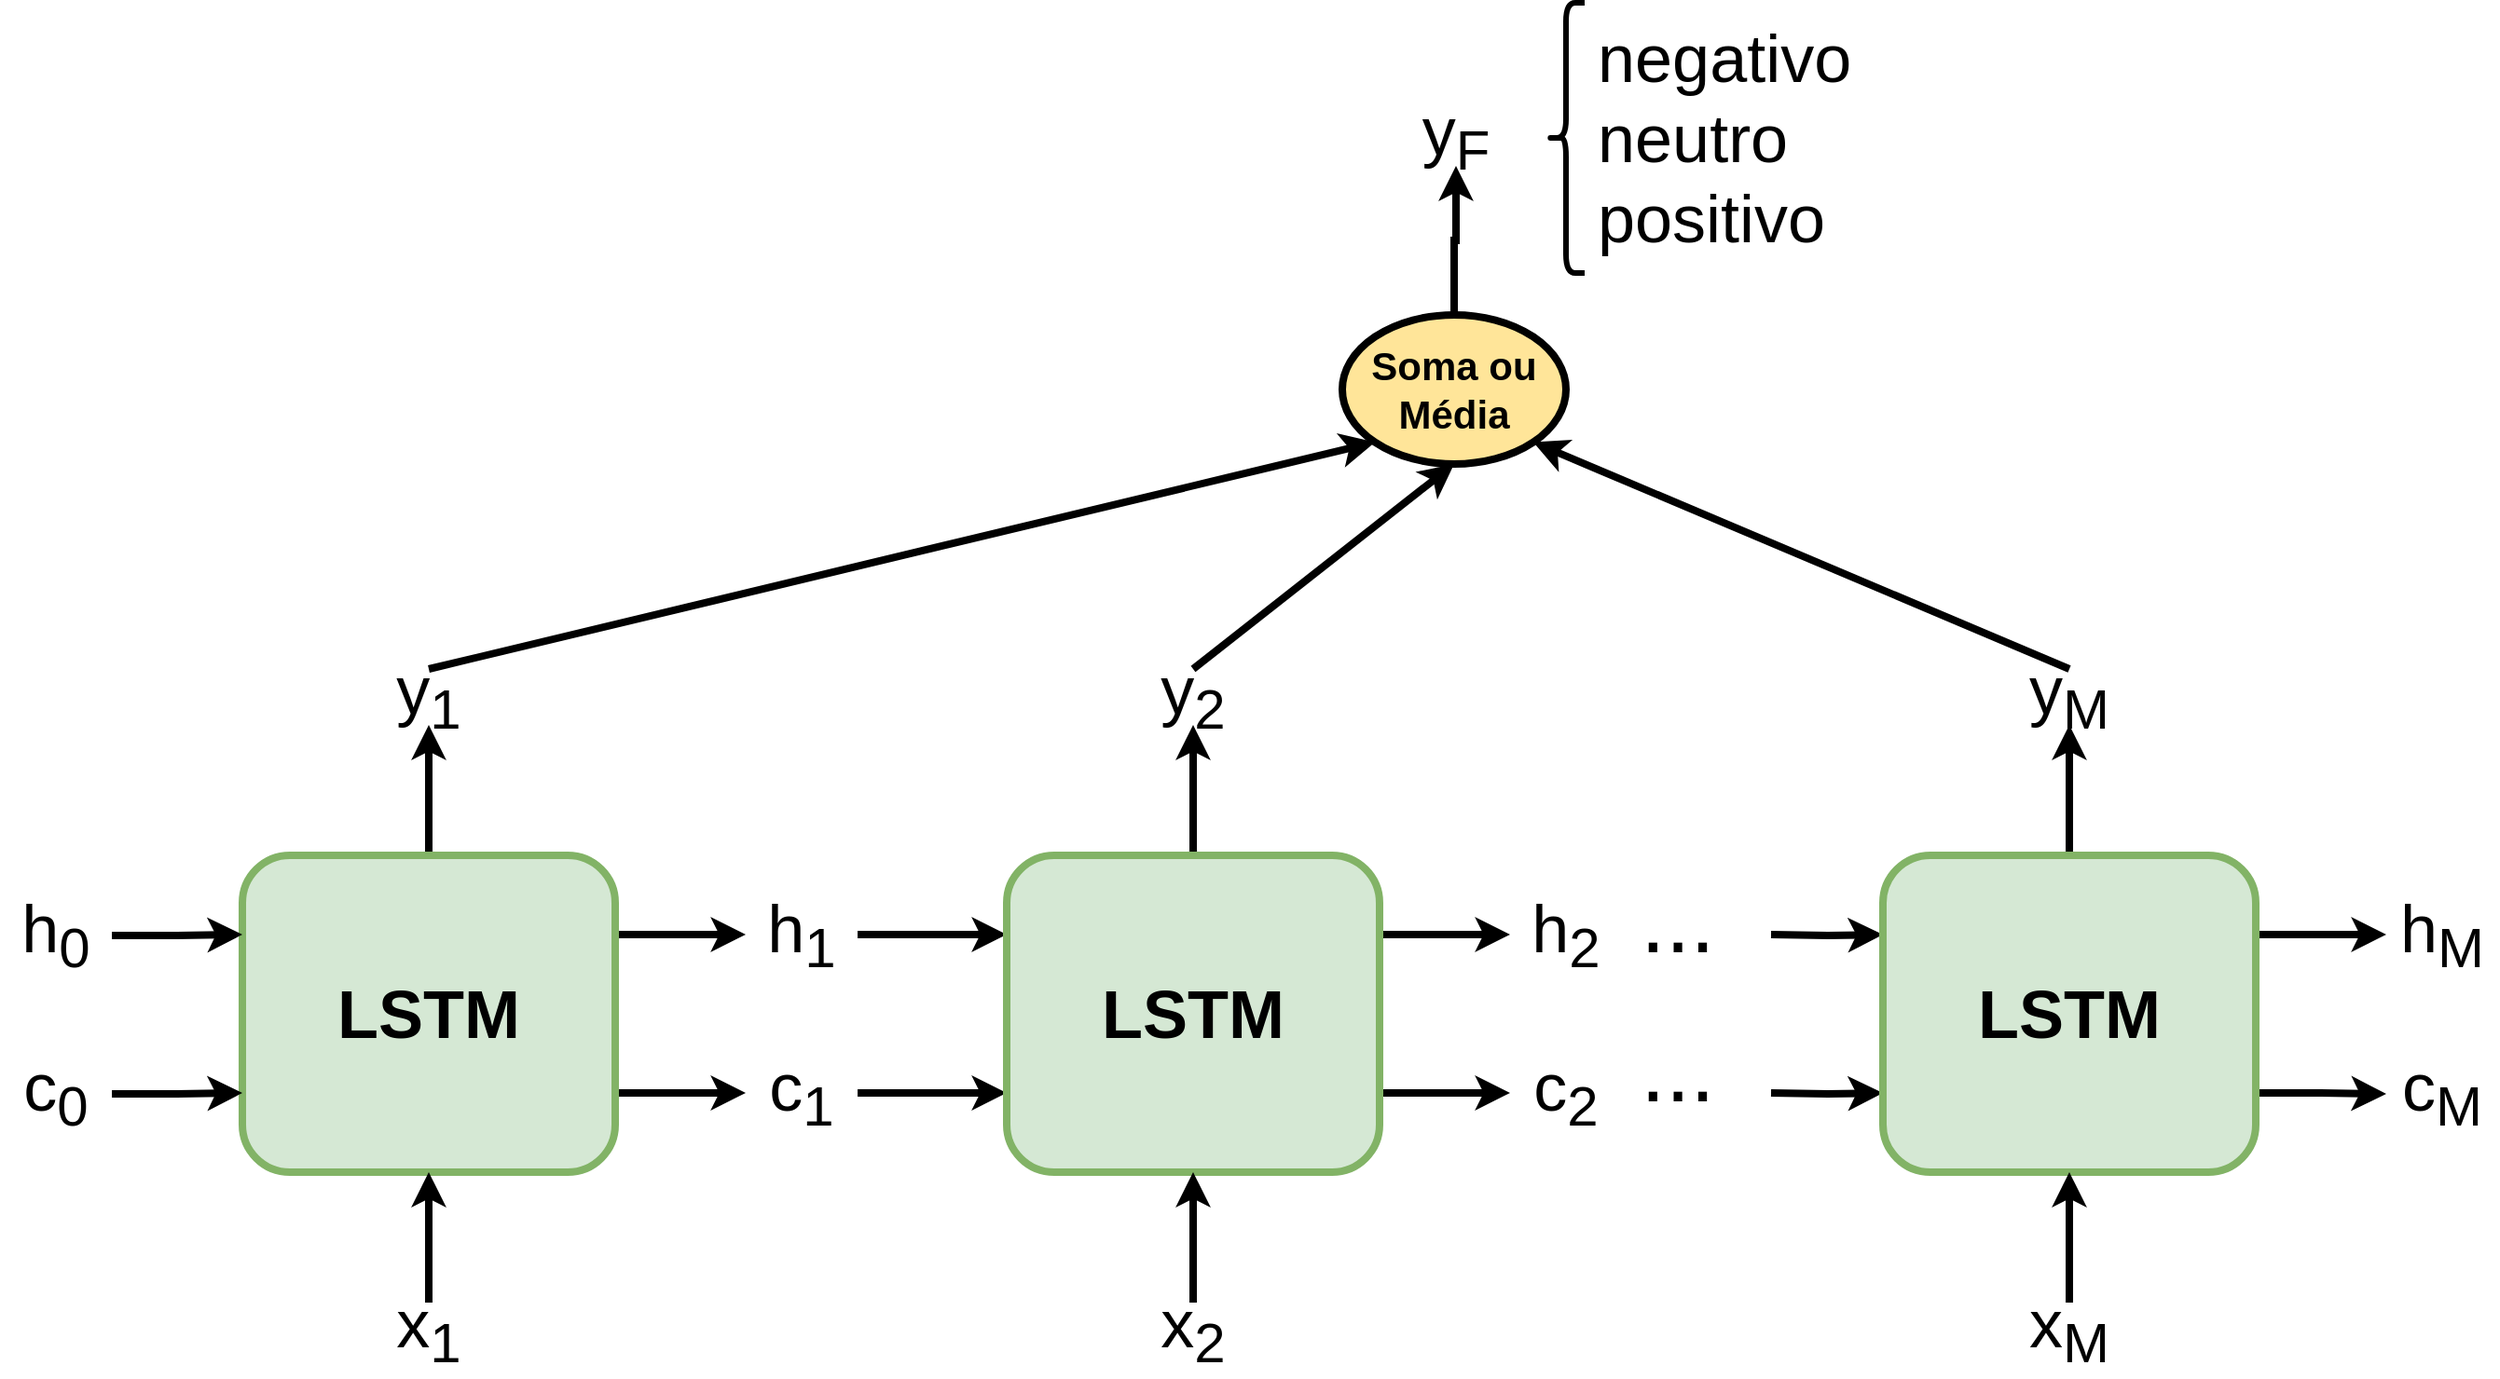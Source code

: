 <mxfile version="24.2.5" type="github">
  <diagram name="Page-1" id="oraBLW6zk9mcWWjab241">
    <mxGraphModel dx="1042" dy="1713" grid="1" gridSize="10" guides="1" tooltips="1" connect="1" arrows="1" fold="1" page="1" pageScale="1" pageWidth="850" pageHeight="1100" math="0" shadow="0">
      <root>
        <mxCell id="0" />
        <mxCell id="1" parent="0" />
        <mxCell id="lWEp99nJUBjdknR6wof6-1" style="edgeStyle=orthogonalEdgeStyle;rounded=0;orthogonalLoop=1;jettySize=auto;html=1;exitX=1;exitY=0.25;exitDx=0;exitDy=0;strokeWidth=4;" edge="1" parent="1" source="lWEp99nJUBjdknR6wof6-4" target="lWEp99nJUBjdknR6wof6-14">
          <mxGeometry relative="1" as="geometry" />
        </mxCell>
        <mxCell id="lWEp99nJUBjdknR6wof6-2" style="edgeStyle=orthogonalEdgeStyle;rounded=0;orthogonalLoop=1;jettySize=auto;html=1;exitX=1;exitY=0.75;exitDx=0;exitDy=0;strokeWidth=4;" edge="1" parent="1" source="lWEp99nJUBjdknR6wof6-4" target="lWEp99nJUBjdknR6wof6-12">
          <mxGeometry relative="1" as="geometry" />
        </mxCell>
        <mxCell id="lWEp99nJUBjdknR6wof6-3" style="edgeStyle=orthogonalEdgeStyle;rounded=0;orthogonalLoop=1;jettySize=auto;html=1;entryX=0.5;entryY=1;entryDx=0;entryDy=0;strokeWidth=4;" edge="1" parent="1" source="lWEp99nJUBjdknR6wof6-4" target="lWEp99nJUBjdknR6wof6-39">
          <mxGeometry relative="1" as="geometry" />
        </mxCell>
        <mxCell id="lWEp99nJUBjdknR6wof6-4" value="LSTM" style="rounded=1;whiteSpace=wrap;html=1;fillColor=#d5e8d4;strokeColor=#82b366;strokeWidth=4;fontSize=36;fontStyle=1" vertex="1" parent="1">
          <mxGeometry x="190" y="70" width="200" height="170" as="geometry" />
        </mxCell>
        <mxCell id="lWEp99nJUBjdknR6wof6-5" style="edgeStyle=orthogonalEdgeStyle;rounded=0;orthogonalLoop=1;jettySize=auto;html=1;entryX=0;entryY=0.75;entryDx=0;entryDy=0;strokeWidth=4;" edge="1" parent="1" source="lWEp99nJUBjdknR6wof6-6" target="lWEp99nJUBjdknR6wof6-4">
          <mxGeometry relative="1" as="geometry" />
        </mxCell>
        <mxCell id="lWEp99nJUBjdknR6wof6-6" value="c&lt;sub&gt;0&lt;/sub&gt;" style="text;html=1;align=center;verticalAlign=middle;whiteSpace=wrap;rounded=0;fontSize=36;" vertex="1" parent="1">
          <mxGeometry x="60" y="183" width="60" height="30" as="geometry" />
        </mxCell>
        <mxCell id="lWEp99nJUBjdknR6wof6-7" style="edgeStyle=orthogonalEdgeStyle;rounded=0;orthogonalLoop=1;jettySize=auto;html=1;entryX=0;entryY=0.25;entryDx=0;entryDy=0;strokeWidth=4;" edge="1" parent="1" source="lWEp99nJUBjdknR6wof6-8" target="lWEp99nJUBjdknR6wof6-4">
          <mxGeometry relative="1" as="geometry" />
        </mxCell>
        <mxCell id="lWEp99nJUBjdknR6wof6-8" value="h&lt;sub&gt;0&lt;/sub&gt;" style="text;html=1;align=center;verticalAlign=middle;whiteSpace=wrap;rounded=0;fontSize=36;" vertex="1" parent="1">
          <mxGeometry x="60" y="98" width="60" height="30" as="geometry" />
        </mxCell>
        <mxCell id="lWEp99nJUBjdknR6wof6-9" style="edgeStyle=orthogonalEdgeStyle;rounded=0;orthogonalLoop=1;jettySize=auto;html=1;entryX=0.5;entryY=1;entryDx=0;entryDy=0;strokeWidth=4;" edge="1" parent="1" source="lWEp99nJUBjdknR6wof6-10" target="lWEp99nJUBjdknR6wof6-4">
          <mxGeometry relative="1" as="geometry" />
        </mxCell>
        <mxCell id="lWEp99nJUBjdknR6wof6-10" value="x&lt;sub&gt;1&lt;/sub&gt;" style="text;html=1;align=center;verticalAlign=middle;whiteSpace=wrap;rounded=0;fontSize=36;strokeWidth=3;" vertex="1" parent="1">
          <mxGeometry x="260" y="310" width="60" height="30" as="geometry" />
        </mxCell>
        <mxCell id="lWEp99nJUBjdknR6wof6-11" style="edgeStyle=orthogonalEdgeStyle;rounded=0;orthogonalLoop=1;jettySize=auto;html=1;exitX=1;exitY=0.5;exitDx=0;exitDy=0;entryX=0;entryY=0.75;entryDx=0;entryDy=0;strokeWidth=4;" edge="1" parent="1" source="lWEp99nJUBjdknR6wof6-12" target="lWEp99nJUBjdknR6wof6-18">
          <mxGeometry relative="1" as="geometry" />
        </mxCell>
        <mxCell id="lWEp99nJUBjdknR6wof6-12" value="c&lt;sub&gt;1&lt;/sub&gt;" style="text;html=1;align=center;verticalAlign=middle;whiteSpace=wrap;rounded=0;fontSize=36;" vertex="1" parent="1">
          <mxGeometry x="460" y="182.5" width="60" height="30" as="geometry" />
        </mxCell>
        <mxCell id="lWEp99nJUBjdknR6wof6-13" style="edgeStyle=orthogonalEdgeStyle;rounded=0;orthogonalLoop=1;jettySize=auto;html=1;exitX=1;exitY=0.5;exitDx=0;exitDy=0;entryX=0;entryY=0.25;entryDx=0;entryDy=0;strokeWidth=4;" edge="1" parent="1" source="lWEp99nJUBjdknR6wof6-14" target="lWEp99nJUBjdknR6wof6-18">
          <mxGeometry relative="1" as="geometry" />
        </mxCell>
        <mxCell id="lWEp99nJUBjdknR6wof6-14" value="h&lt;sub&gt;1&lt;/sub&gt;" style="text;html=1;align=center;verticalAlign=middle;whiteSpace=wrap;rounded=0;fontSize=36;" vertex="1" parent="1">
          <mxGeometry x="460" y="97.5" width="60" height="30" as="geometry" />
        </mxCell>
        <mxCell id="lWEp99nJUBjdknR6wof6-15" style="edgeStyle=orthogonalEdgeStyle;rounded=0;orthogonalLoop=1;jettySize=auto;html=1;exitX=1;exitY=0.25;exitDx=0;exitDy=0;strokeWidth=4;" edge="1" parent="1" source="lWEp99nJUBjdknR6wof6-18" target="lWEp99nJUBjdknR6wof6-24">
          <mxGeometry relative="1" as="geometry" />
        </mxCell>
        <mxCell id="lWEp99nJUBjdknR6wof6-16" style="edgeStyle=orthogonalEdgeStyle;rounded=0;orthogonalLoop=1;jettySize=auto;html=1;exitX=1;exitY=0.75;exitDx=0;exitDy=0;strokeWidth=4;" edge="1" parent="1" source="lWEp99nJUBjdknR6wof6-18" target="lWEp99nJUBjdknR6wof6-22">
          <mxGeometry relative="1" as="geometry" />
        </mxCell>
        <mxCell id="lWEp99nJUBjdknR6wof6-17" style="edgeStyle=orthogonalEdgeStyle;rounded=0;orthogonalLoop=1;jettySize=auto;html=1;entryX=0.5;entryY=1;entryDx=0;entryDy=0;strokeWidth=4;" edge="1" parent="1" source="lWEp99nJUBjdknR6wof6-18" target="lWEp99nJUBjdknR6wof6-38">
          <mxGeometry relative="1" as="geometry" />
        </mxCell>
        <mxCell id="lWEp99nJUBjdknR6wof6-18" value="LSTM" style="rounded=1;whiteSpace=wrap;html=1;fillColor=#d5e8d4;strokeColor=#82b366;strokeWidth=4;fontSize=36;fontStyle=1" vertex="1" parent="1">
          <mxGeometry x="600" y="70" width="200" height="170" as="geometry" />
        </mxCell>
        <mxCell id="lWEp99nJUBjdknR6wof6-19" style="edgeStyle=orthogonalEdgeStyle;rounded=0;orthogonalLoop=1;jettySize=auto;html=1;entryX=0.5;entryY=1;entryDx=0;entryDy=0;strokeWidth=4;" edge="1" parent="1" source="lWEp99nJUBjdknR6wof6-20" target="lWEp99nJUBjdknR6wof6-18">
          <mxGeometry relative="1" as="geometry" />
        </mxCell>
        <mxCell id="lWEp99nJUBjdknR6wof6-20" value="x&lt;sub&gt;2&lt;/sub&gt;" style="text;html=1;align=center;verticalAlign=middle;whiteSpace=wrap;rounded=0;fontSize=36;strokeWidth=3;" vertex="1" parent="1">
          <mxGeometry x="670" y="310" width="60" height="30" as="geometry" />
        </mxCell>
        <mxCell id="lWEp99nJUBjdknR6wof6-21" style="edgeStyle=orthogonalEdgeStyle;rounded=0;orthogonalLoop=1;jettySize=auto;html=1;exitX=1;exitY=0.5;exitDx=0;exitDy=0;entryX=0;entryY=0.75;entryDx=0;entryDy=0;strokeWidth=4;" edge="1" parent="1" target="lWEp99nJUBjdknR6wof6-28">
          <mxGeometry relative="1" as="geometry">
            <mxPoint x="1010" y="197.5" as="sourcePoint" />
          </mxGeometry>
        </mxCell>
        <mxCell id="lWEp99nJUBjdknR6wof6-22" value="c&lt;sub&gt;2&lt;/sub&gt;" style="text;html=1;align=center;verticalAlign=middle;whiteSpace=wrap;rounded=0;fontSize=36;" vertex="1" parent="1">
          <mxGeometry x="870" y="182.5" width="60" height="30" as="geometry" />
        </mxCell>
        <mxCell id="lWEp99nJUBjdknR6wof6-23" style="edgeStyle=orthogonalEdgeStyle;rounded=0;orthogonalLoop=1;jettySize=auto;html=1;exitX=1;exitY=0.5;exitDx=0;exitDy=0;entryX=0;entryY=0.25;entryDx=0;entryDy=0;strokeWidth=4;" edge="1" parent="1" target="lWEp99nJUBjdknR6wof6-28">
          <mxGeometry relative="1" as="geometry">
            <mxPoint x="1010" y="112.5" as="sourcePoint" />
          </mxGeometry>
        </mxCell>
        <mxCell id="lWEp99nJUBjdknR6wof6-24" value="h&lt;sub&gt;2&lt;/sub&gt;" style="text;html=1;align=center;verticalAlign=middle;whiteSpace=wrap;rounded=0;fontSize=36;" vertex="1" parent="1">
          <mxGeometry x="870" y="97.5" width="60" height="30" as="geometry" />
        </mxCell>
        <mxCell id="lWEp99nJUBjdknR6wof6-25" style="edgeStyle=orthogonalEdgeStyle;rounded=0;orthogonalLoop=1;jettySize=auto;html=1;strokeWidth=4;" edge="1" parent="1" source="lWEp99nJUBjdknR6wof6-28" target="lWEp99nJUBjdknR6wof6-29">
          <mxGeometry relative="1" as="geometry" />
        </mxCell>
        <mxCell id="lWEp99nJUBjdknR6wof6-26" style="edgeStyle=orthogonalEdgeStyle;rounded=0;orthogonalLoop=1;jettySize=auto;html=1;exitX=1;exitY=0.25;exitDx=0;exitDy=0;strokeWidth=4;" edge="1" parent="1" source="lWEp99nJUBjdknR6wof6-28" target="lWEp99nJUBjdknR6wof6-32">
          <mxGeometry relative="1" as="geometry" />
        </mxCell>
        <mxCell id="lWEp99nJUBjdknR6wof6-27" style="edgeStyle=orthogonalEdgeStyle;rounded=0;orthogonalLoop=1;jettySize=auto;html=1;exitX=1;exitY=0.75;exitDx=0;exitDy=0;strokeWidth=4;" edge="1" parent="1" source="lWEp99nJUBjdknR6wof6-28" target="lWEp99nJUBjdknR6wof6-33">
          <mxGeometry relative="1" as="geometry">
            <mxPoint x="1340" y="197.5" as="targetPoint" />
          </mxGeometry>
        </mxCell>
        <mxCell id="lWEp99nJUBjdknR6wof6-28" value="LSTM" style="rounded=1;whiteSpace=wrap;html=1;fillColor=#d5e8d4;strokeColor=#82b366;strokeWidth=4;fontSize=36;fontStyle=1" vertex="1" parent="1">
          <mxGeometry x="1070" y="70" width="200" height="170" as="geometry" />
        </mxCell>
        <mxCell id="lWEp99nJUBjdknR6wof6-29" value="y&lt;sub&gt;M&lt;/sub&gt;" style="text;html=1;align=center;verticalAlign=middle;whiteSpace=wrap;rounded=0;fontSize=36;" vertex="1" parent="1">
          <mxGeometry x="1140" y="-30" width="60" height="30" as="geometry" />
        </mxCell>
        <mxCell id="lWEp99nJUBjdknR6wof6-30" style="edgeStyle=orthogonalEdgeStyle;rounded=0;orthogonalLoop=1;jettySize=auto;html=1;entryX=0.5;entryY=1;entryDx=0;entryDy=0;strokeWidth=4;" edge="1" parent="1" source="lWEp99nJUBjdknR6wof6-31" target="lWEp99nJUBjdknR6wof6-28">
          <mxGeometry relative="1" as="geometry" />
        </mxCell>
        <mxCell id="lWEp99nJUBjdknR6wof6-31" value="x&lt;sub&gt;M&lt;/sub&gt;" style="text;html=1;align=center;verticalAlign=middle;whiteSpace=wrap;rounded=0;fontSize=36;strokeWidth=3;" vertex="1" parent="1">
          <mxGeometry x="1140" y="310" width="60" height="30" as="geometry" />
        </mxCell>
        <mxCell id="lWEp99nJUBjdknR6wof6-32" value="h&lt;sub&gt;M&lt;/sub&gt;" style="text;html=1;align=center;verticalAlign=middle;whiteSpace=wrap;rounded=0;fontSize=36;" vertex="1" parent="1">
          <mxGeometry x="1340" y="97.5" width="60" height="30" as="geometry" />
        </mxCell>
        <mxCell id="lWEp99nJUBjdknR6wof6-33" value="c&lt;sub&gt;M&lt;/sub&gt;" style="text;html=1;align=center;verticalAlign=middle;whiteSpace=wrap;rounded=0;fontSize=36;" vertex="1" parent="1">
          <mxGeometry x="1340" y="183" width="60" height="30" as="geometry" />
        </mxCell>
        <mxCell id="lWEp99nJUBjdknR6wof6-34" value="..." style="text;html=1;align=center;verticalAlign=middle;whiteSpace=wrap;rounded=0;fontSize=48;" vertex="1" parent="1">
          <mxGeometry x="930" y="90" width="60" height="30" as="geometry" />
        </mxCell>
        <mxCell id="lWEp99nJUBjdknR6wof6-35" value="..." style="text;html=1;align=center;verticalAlign=middle;whiteSpace=wrap;rounded=0;fontSize=48;" vertex="1" parent="1">
          <mxGeometry x="930" y="170" width="60" height="30" as="geometry" />
        </mxCell>
        <mxCell id="lWEp99nJUBjdknR6wof6-36" value="" style="shape=curlyBracket;whiteSpace=wrap;html=1;rounded=1;labelPosition=left;verticalLabelPosition=middle;align=right;verticalAlign=middle;strokeWidth=3;" vertex="1" parent="1">
          <mxGeometry x="890" y="-387.5" width="20" height="145" as="geometry" />
        </mxCell>
        <mxCell id="lWEp99nJUBjdknR6wof6-37" value="negativo&lt;div style=&quot;font-size: 36px;&quot;&gt;neutro&lt;/div&gt;&lt;div style=&quot;font-size: 36px;&quot;&gt;positivo&lt;/div&gt;" style="text;html=1;align=left;verticalAlign=middle;whiteSpace=wrap;rounded=0;fontSize=36;" vertex="1" parent="1">
          <mxGeometry x="915" y="-330" width="60" height="30" as="geometry" />
        </mxCell>
        <mxCell id="lWEp99nJUBjdknR6wof6-38" value="y&lt;sub&gt;2&lt;/sub&gt;" style="text;html=1;align=center;verticalAlign=middle;whiteSpace=wrap;rounded=0;fontSize=36;" vertex="1" parent="1">
          <mxGeometry x="670" y="-30" width="60" height="30" as="geometry" />
        </mxCell>
        <mxCell id="lWEp99nJUBjdknR6wof6-39" value="y&lt;sub&gt;1&lt;/sub&gt;" style="text;html=1;align=center;verticalAlign=middle;whiteSpace=wrap;rounded=0;fontSize=36;" vertex="1" parent="1">
          <mxGeometry x="260" y="-30" width="60" height="30" as="geometry" />
        </mxCell>
        <mxCell id="lWEp99nJUBjdknR6wof6-40" value="" style="endArrow=classic;html=1;rounded=0;exitX=0.5;exitY=0;exitDx=0;exitDy=0;entryX=0;entryY=1;entryDx=0;entryDy=0;strokeWidth=4;" edge="1" parent="1" source="lWEp99nJUBjdknR6wof6-39" target="lWEp99nJUBjdknR6wof6-42">
          <mxGeometry width="50" height="50" relative="1" as="geometry">
            <mxPoint x="750" y="90" as="sourcePoint" />
            <mxPoint x="785" y="-160" as="targetPoint" />
          </mxGeometry>
        </mxCell>
        <mxCell id="lWEp99nJUBjdknR6wof6-41" style="edgeStyle=orthogonalEdgeStyle;rounded=0;orthogonalLoop=1;jettySize=auto;html=1;strokeWidth=4;" edge="1" parent="1" source="lWEp99nJUBjdknR6wof6-42" target="lWEp99nJUBjdknR6wof6-45">
          <mxGeometry relative="1" as="geometry" />
        </mxCell>
        <mxCell id="lWEp99nJUBjdknR6wof6-42" value="Soma ou&lt;div style=&quot;font-size: 21px;&quot;&gt;Média&lt;/div&gt;" style="ellipse;whiteSpace=wrap;html=1;strokeWidth=4;fontSize=21;fontStyle=1;fillColor=#FFE599;" vertex="1" parent="1">
          <mxGeometry x="780" y="-220" width="120" height="80" as="geometry" />
        </mxCell>
        <mxCell id="lWEp99nJUBjdknR6wof6-43" value="" style="endArrow=classic;html=1;rounded=0;exitX=0.5;exitY=0;exitDx=0;exitDy=0;entryX=0.5;entryY=1;entryDx=0;entryDy=0;strokeWidth=4;" edge="1" parent="1" source="lWEp99nJUBjdknR6wof6-38" target="lWEp99nJUBjdknR6wof6-42">
          <mxGeometry width="50" height="50" relative="1" as="geometry">
            <mxPoint x="300" y="-20" as="sourcePoint" />
            <mxPoint x="795" y="-150" as="targetPoint" />
          </mxGeometry>
        </mxCell>
        <mxCell id="lWEp99nJUBjdknR6wof6-44" value="" style="endArrow=classic;html=1;rounded=0;exitX=0.5;exitY=0;exitDx=0;exitDy=0;entryX=1;entryY=1;entryDx=0;entryDy=0;strokeWidth=4;" edge="1" parent="1" source="lWEp99nJUBjdknR6wof6-29" target="lWEp99nJUBjdknR6wof6-42">
          <mxGeometry width="50" height="50" relative="1" as="geometry">
            <mxPoint x="310" y="-10" as="sourcePoint" />
            <mxPoint x="805" y="-140" as="targetPoint" />
          </mxGeometry>
        </mxCell>
        <mxCell id="lWEp99nJUBjdknR6wof6-45" value="y&lt;sub&gt;F&lt;/sub&gt;" style="text;html=1;align=center;verticalAlign=middle;whiteSpace=wrap;rounded=0;fontSize=36;" vertex="1" parent="1">
          <mxGeometry x="811" y="-330" width="60" height="30" as="geometry" />
        </mxCell>
      </root>
    </mxGraphModel>
  </diagram>
</mxfile>
